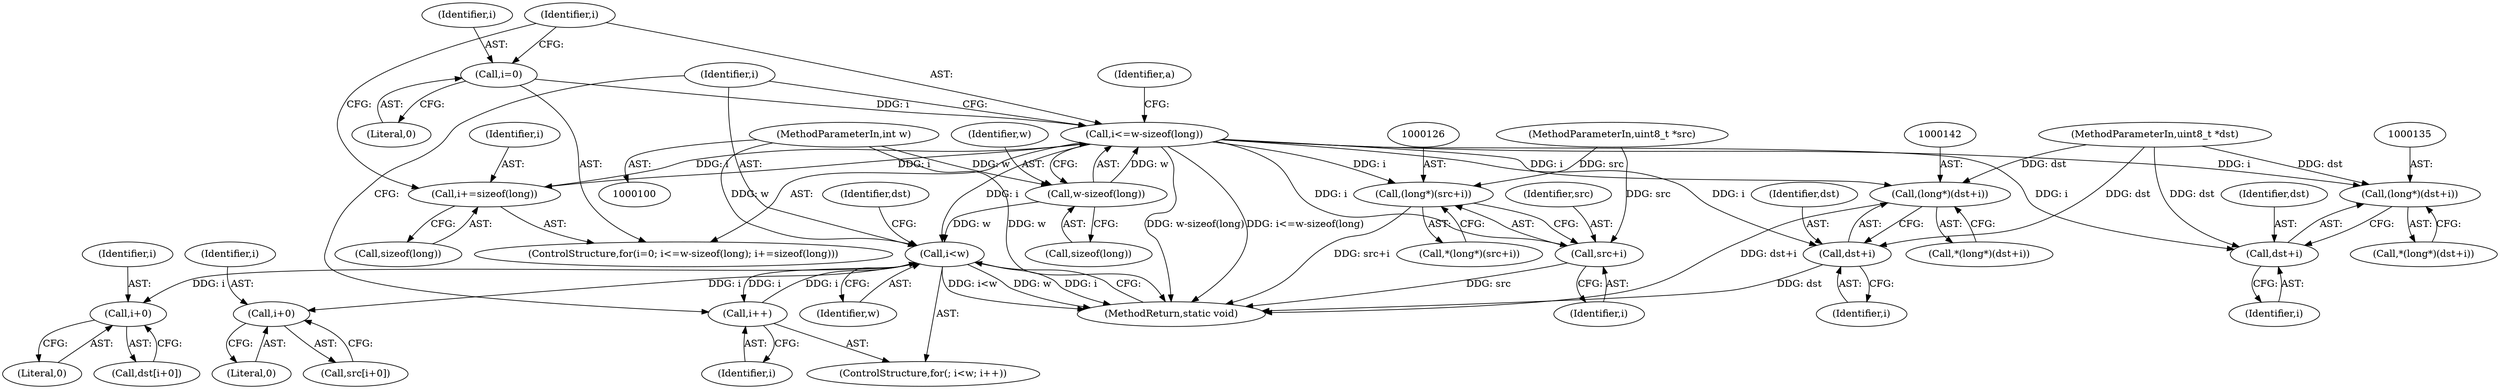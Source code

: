 digraph "1_FFmpeg_454a11a1c9c686c78aa97954306fb63453299760@API" {
"1000110" [label="(Call,i<=w-sizeof(long))"];
"1000116" [label="(Call,i+=sizeof(long))"];
"1000110" [label="(Call,i<=w-sizeof(long))"];
"1000107" [label="(Call,i=0)"];
"1000112" [label="(Call,w-sizeof(long))"];
"1000103" [label="(MethodParameterIn,int w)"];
"1000125" [label="(Call,(long*)(src+i))"];
"1000127" [label="(Call,src+i)"];
"1000134" [label="(Call,(long*)(dst+i))"];
"1000136" [label="(Call,dst+i)"];
"1000141" [label="(Call,(long*)(dst+i))"];
"1000143" [label="(Call,dst+i)"];
"1000160" [label="(Call,i<w)"];
"1000163" [label="(Call,i++)"];
"1000168" [label="(Call,i+0)"];
"1000173" [label="(Call,i+0)"];
"1000118" [label="(Call,sizeof(long))"];
"1000170" [label="(Literal,0)"];
"1000129" [label="(Identifier,i)"];
"1000175" [label="(Literal,0)"];
"1000111" [label="(Identifier,i)"];
"1000161" [label="(Identifier,i)"];
"1000113" [label="(Identifier,w)"];
"1000163" [label="(Call,i++)"];
"1000114" [label="(Call,sizeof(long))"];
"1000169" [label="(Identifier,i)"];
"1000160" [label="(Call,i<w)"];
"1000106" [label="(ControlStructure,for(i=0; i<=w-sizeof(long); i+=sizeof(long)))"];
"1000159" [label="(ControlStructure,for(; i<w; i++))"];
"1000162" [label="(Identifier,w)"];
"1000125" [label="(Call,(long*)(src+i))"];
"1000167" [label="(Identifier,dst)"];
"1000143" [label="(Call,dst+i)"];
"1000103" [label="(MethodParameterIn,int w)"];
"1000134" [label="(Call,(long*)(dst+i))"];
"1000171" [label="(Call,src[i+0])"];
"1000140" [label="(Call,*(long*)(dst+i))"];
"1000173" [label="(Call,i+0)"];
"1000144" [label="(Identifier,dst)"];
"1000102" [label="(MethodParameterIn,uint8_t *src)"];
"1000117" [label="(Identifier,i)"];
"1000141" [label="(Call,(long*)(dst+i))"];
"1000176" [label="(MethodReturn,static void)"];
"1000110" [label="(Call,i<=w-sizeof(long))"];
"1000174" [label="(Identifier,i)"];
"1000168" [label="(Call,i+0)"];
"1000123" [label="(Identifier,a)"];
"1000124" [label="(Call,*(long*)(src+i))"];
"1000136" [label="(Call,dst+i)"];
"1000128" [label="(Identifier,src)"];
"1000166" [label="(Call,dst[i+0])"];
"1000116" [label="(Call,i+=sizeof(long))"];
"1000133" [label="(Call,*(long*)(dst+i))"];
"1000107" [label="(Call,i=0)"];
"1000109" [label="(Literal,0)"];
"1000138" [label="(Identifier,i)"];
"1000127" [label="(Call,src+i)"];
"1000164" [label="(Identifier,i)"];
"1000112" [label="(Call,w-sizeof(long))"];
"1000101" [label="(MethodParameterIn,uint8_t *dst)"];
"1000137" [label="(Identifier,dst)"];
"1000108" [label="(Identifier,i)"];
"1000145" [label="(Identifier,i)"];
"1000110" -> "1000106"  [label="AST: "];
"1000110" -> "1000112"  [label="CFG: "];
"1000111" -> "1000110"  [label="AST: "];
"1000112" -> "1000110"  [label="AST: "];
"1000123" -> "1000110"  [label="CFG: "];
"1000161" -> "1000110"  [label="CFG: "];
"1000110" -> "1000176"  [label="DDG: w-sizeof(long)"];
"1000110" -> "1000176"  [label="DDG: i<=w-sizeof(long)"];
"1000116" -> "1000110"  [label="DDG: i"];
"1000107" -> "1000110"  [label="DDG: i"];
"1000112" -> "1000110"  [label="DDG: w"];
"1000110" -> "1000116"  [label="DDG: i"];
"1000110" -> "1000125"  [label="DDG: i"];
"1000110" -> "1000127"  [label="DDG: i"];
"1000110" -> "1000134"  [label="DDG: i"];
"1000110" -> "1000136"  [label="DDG: i"];
"1000110" -> "1000141"  [label="DDG: i"];
"1000110" -> "1000143"  [label="DDG: i"];
"1000110" -> "1000160"  [label="DDG: i"];
"1000116" -> "1000106"  [label="AST: "];
"1000116" -> "1000118"  [label="CFG: "];
"1000117" -> "1000116"  [label="AST: "];
"1000118" -> "1000116"  [label="AST: "];
"1000111" -> "1000116"  [label="CFG: "];
"1000107" -> "1000106"  [label="AST: "];
"1000107" -> "1000109"  [label="CFG: "];
"1000108" -> "1000107"  [label="AST: "];
"1000109" -> "1000107"  [label="AST: "];
"1000111" -> "1000107"  [label="CFG: "];
"1000112" -> "1000114"  [label="CFG: "];
"1000113" -> "1000112"  [label="AST: "];
"1000114" -> "1000112"  [label="AST: "];
"1000103" -> "1000112"  [label="DDG: w"];
"1000112" -> "1000160"  [label="DDG: w"];
"1000103" -> "1000100"  [label="AST: "];
"1000103" -> "1000176"  [label="DDG: w"];
"1000103" -> "1000160"  [label="DDG: w"];
"1000125" -> "1000124"  [label="AST: "];
"1000125" -> "1000127"  [label="CFG: "];
"1000126" -> "1000125"  [label="AST: "];
"1000127" -> "1000125"  [label="AST: "];
"1000124" -> "1000125"  [label="CFG: "];
"1000125" -> "1000176"  [label="DDG: src+i"];
"1000102" -> "1000125"  [label="DDG: src"];
"1000127" -> "1000129"  [label="CFG: "];
"1000128" -> "1000127"  [label="AST: "];
"1000129" -> "1000127"  [label="AST: "];
"1000127" -> "1000176"  [label="DDG: src"];
"1000102" -> "1000127"  [label="DDG: src"];
"1000134" -> "1000133"  [label="AST: "];
"1000134" -> "1000136"  [label="CFG: "];
"1000135" -> "1000134"  [label="AST: "];
"1000136" -> "1000134"  [label="AST: "];
"1000133" -> "1000134"  [label="CFG: "];
"1000101" -> "1000134"  [label="DDG: dst"];
"1000136" -> "1000138"  [label="CFG: "];
"1000137" -> "1000136"  [label="AST: "];
"1000138" -> "1000136"  [label="AST: "];
"1000101" -> "1000136"  [label="DDG: dst"];
"1000141" -> "1000140"  [label="AST: "];
"1000141" -> "1000143"  [label="CFG: "];
"1000142" -> "1000141"  [label="AST: "];
"1000143" -> "1000141"  [label="AST: "];
"1000140" -> "1000141"  [label="CFG: "];
"1000141" -> "1000176"  [label="DDG: dst+i"];
"1000101" -> "1000141"  [label="DDG: dst"];
"1000143" -> "1000145"  [label="CFG: "];
"1000144" -> "1000143"  [label="AST: "];
"1000145" -> "1000143"  [label="AST: "];
"1000143" -> "1000176"  [label="DDG: dst"];
"1000101" -> "1000143"  [label="DDG: dst"];
"1000160" -> "1000159"  [label="AST: "];
"1000160" -> "1000162"  [label="CFG: "];
"1000161" -> "1000160"  [label="AST: "];
"1000162" -> "1000160"  [label="AST: "];
"1000167" -> "1000160"  [label="CFG: "];
"1000176" -> "1000160"  [label="CFG: "];
"1000160" -> "1000176"  [label="DDG: i<w"];
"1000160" -> "1000176"  [label="DDG: w"];
"1000160" -> "1000176"  [label="DDG: i"];
"1000163" -> "1000160"  [label="DDG: i"];
"1000160" -> "1000163"  [label="DDG: i"];
"1000160" -> "1000168"  [label="DDG: i"];
"1000160" -> "1000173"  [label="DDG: i"];
"1000163" -> "1000159"  [label="AST: "];
"1000163" -> "1000164"  [label="CFG: "];
"1000164" -> "1000163"  [label="AST: "];
"1000161" -> "1000163"  [label="CFG: "];
"1000168" -> "1000166"  [label="AST: "];
"1000168" -> "1000170"  [label="CFG: "];
"1000169" -> "1000168"  [label="AST: "];
"1000170" -> "1000168"  [label="AST: "];
"1000166" -> "1000168"  [label="CFG: "];
"1000173" -> "1000171"  [label="AST: "];
"1000173" -> "1000175"  [label="CFG: "];
"1000174" -> "1000173"  [label="AST: "];
"1000175" -> "1000173"  [label="AST: "];
"1000171" -> "1000173"  [label="CFG: "];
}
